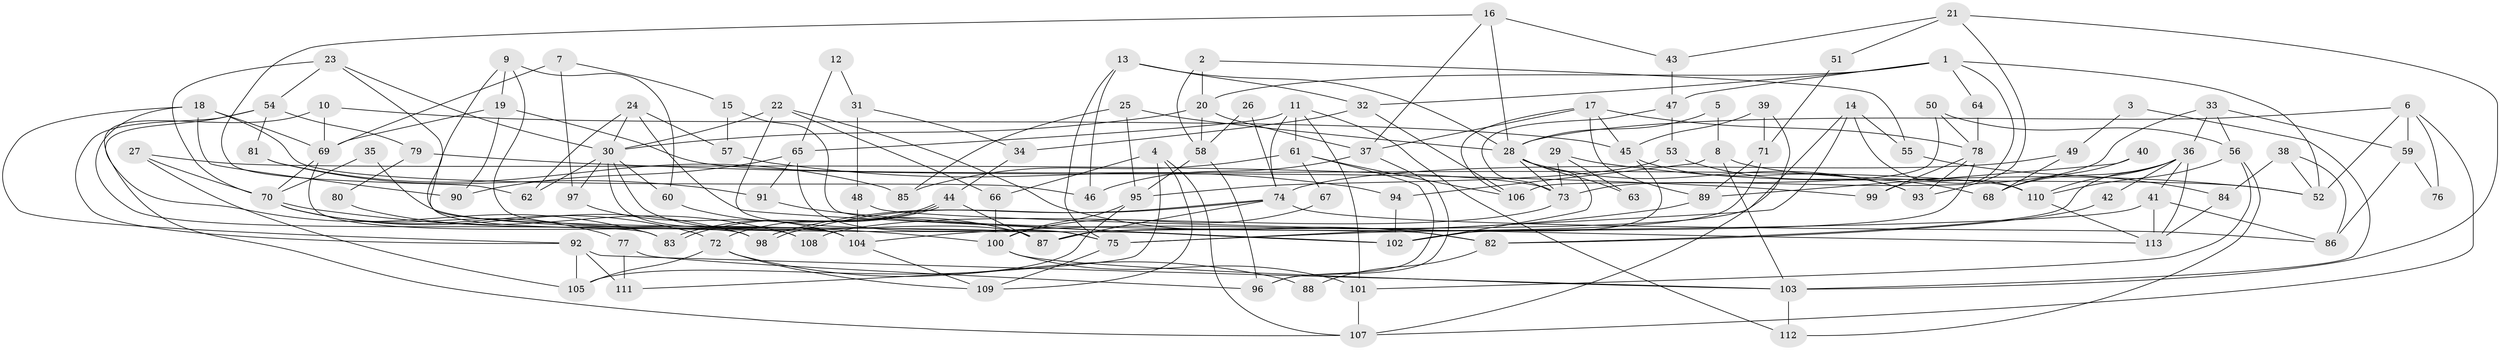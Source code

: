 // Generated by graph-tools (version 1.1) at 2025/02/03/09/25 03:02:08]
// undirected, 113 vertices, 226 edges
graph export_dot {
graph [start="1"]
  node [color=gray90,style=filled];
  1;
  2;
  3;
  4;
  5;
  6;
  7;
  8;
  9;
  10;
  11;
  12;
  13;
  14;
  15;
  16;
  17;
  18;
  19;
  20;
  21;
  22;
  23;
  24;
  25;
  26;
  27;
  28;
  29;
  30;
  31;
  32;
  33;
  34;
  35;
  36;
  37;
  38;
  39;
  40;
  41;
  42;
  43;
  44;
  45;
  46;
  47;
  48;
  49;
  50;
  51;
  52;
  53;
  54;
  55;
  56;
  57;
  58;
  59;
  60;
  61;
  62;
  63;
  64;
  65;
  66;
  67;
  68;
  69;
  70;
  71;
  72;
  73;
  74;
  75;
  76;
  77;
  78;
  79;
  80;
  81;
  82;
  83;
  84;
  85;
  86;
  87;
  88;
  89;
  90;
  91;
  92;
  93;
  94;
  95;
  96;
  97;
  98;
  99;
  100;
  101;
  102;
  103;
  104;
  105;
  106;
  107;
  108;
  109;
  110;
  111;
  112;
  113;
  1 -- 32;
  1 -- 52;
  1 -- 20;
  1 -- 47;
  1 -- 64;
  1 -- 99;
  2 -- 58;
  2 -- 20;
  2 -- 55;
  3 -- 49;
  3 -- 103;
  4 -- 107;
  4 -- 109;
  4 -- 66;
  4 -- 111;
  5 -- 28;
  5 -- 8;
  6 -- 28;
  6 -- 59;
  6 -- 52;
  6 -- 76;
  6 -- 107;
  7 -- 97;
  7 -- 69;
  7 -- 15;
  8 -- 103;
  8 -- 94;
  8 -- 52;
  9 -- 104;
  9 -- 60;
  9 -- 19;
  9 -- 108;
  10 -- 69;
  10 -- 107;
  10 -- 45;
  11 -- 112;
  11 -- 74;
  11 -- 61;
  11 -- 65;
  11 -- 101;
  12 -- 31;
  12 -- 65;
  13 -- 28;
  13 -- 46;
  13 -- 32;
  13 -- 75;
  14 -- 75;
  14 -- 87;
  14 -- 55;
  14 -- 110;
  15 -- 82;
  15 -- 57;
  16 -- 28;
  16 -- 43;
  16 -- 37;
  16 -- 62;
  17 -- 37;
  17 -- 78;
  17 -- 45;
  17 -- 89;
  17 -- 106;
  18 -- 90;
  18 -- 69;
  18 -- 46;
  18 -- 83;
  18 -- 92;
  19 -- 69;
  19 -- 90;
  19 -- 110;
  20 -- 58;
  20 -- 30;
  20 -- 37;
  21 -- 93;
  21 -- 103;
  21 -- 43;
  21 -- 51;
  22 -- 75;
  22 -- 30;
  22 -- 66;
  22 -- 82;
  23 -- 70;
  23 -- 30;
  23 -- 54;
  23 -- 87;
  24 -- 102;
  24 -- 62;
  24 -- 30;
  24 -- 57;
  25 -- 85;
  25 -- 95;
  25 -- 28;
  26 -- 74;
  26 -- 58;
  27 -- 105;
  27 -- 73;
  27 -- 70;
  28 -- 102;
  28 -- 63;
  28 -- 73;
  28 -- 93;
  29 -- 73;
  29 -- 52;
  29 -- 63;
  30 -- 60;
  30 -- 62;
  30 -- 87;
  30 -- 97;
  30 -- 104;
  31 -- 34;
  31 -- 48;
  32 -- 106;
  32 -- 34;
  33 -- 56;
  33 -- 36;
  33 -- 59;
  33 -- 73;
  34 -- 44;
  35 -- 102;
  35 -- 70;
  36 -- 113;
  36 -- 110;
  36 -- 41;
  36 -- 42;
  36 -- 68;
  36 -- 82;
  37 -- 46;
  37 -- 96;
  38 -- 86;
  38 -- 52;
  38 -- 84;
  39 -- 45;
  39 -- 107;
  39 -- 71;
  40 -- 68;
  40 -- 89;
  41 -- 113;
  41 -- 75;
  41 -- 86;
  42 -- 82;
  43 -- 47;
  44 -- 87;
  44 -- 83;
  44 -- 83;
  44 -- 72;
  45 -- 93;
  45 -- 102;
  47 -- 73;
  47 -- 53;
  48 -- 104;
  48 -- 113;
  49 -- 68;
  49 -- 74;
  50 -- 106;
  50 -- 56;
  50 -- 78;
  51 -- 71;
  53 -- 95;
  53 -- 68;
  54 -- 83;
  54 -- 79;
  54 -- 81;
  54 -- 92;
  55 -- 84;
  56 -- 101;
  56 -- 110;
  56 -- 112;
  57 -- 94;
  58 -- 96;
  58 -- 95;
  59 -- 86;
  59 -- 76;
  60 -- 87;
  61 -- 96;
  61 -- 67;
  61 -- 85;
  61 -- 106;
  64 -- 78;
  65 -- 75;
  65 -- 90;
  65 -- 91;
  66 -- 100;
  67 -- 100;
  69 -- 98;
  69 -- 70;
  70 -- 72;
  70 -- 77;
  70 -- 98;
  70 -- 100;
  71 -- 87;
  71 -- 89;
  72 -- 109;
  72 -- 88;
  72 -- 105;
  73 -- 108;
  74 -- 98;
  74 -- 98;
  74 -- 87;
  74 -- 86;
  75 -- 109;
  77 -- 111;
  77 -- 96;
  78 -- 93;
  78 -- 99;
  78 -- 102;
  79 -- 99;
  79 -- 80;
  80 -- 108;
  81 -- 91;
  81 -- 85;
  82 -- 88;
  84 -- 113;
  89 -- 104;
  91 -- 102;
  92 -- 103;
  92 -- 105;
  92 -- 111;
  94 -- 102;
  95 -- 100;
  95 -- 105;
  97 -- 104;
  100 -- 101;
  100 -- 103;
  101 -- 107;
  103 -- 112;
  104 -- 109;
  110 -- 113;
}

